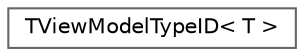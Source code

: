 digraph "Graphical Class Hierarchy"
{
 // INTERACTIVE_SVG=YES
 // LATEX_PDF_SIZE
  bgcolor="transparent";
  edge [fontname=Helvetica,fontsize=10,labelfontname=Helvetica,labelfontsize=10];
  node [fontname=Helvetica,fontsize=10,shape=box,height=0.2,width=0.4];
  rankdir="LR";
  Node0 [id="Node000000",label="TViewModelTypeID\< T \>",height=0.2,width=0.4,color="grey40", fillcolor="white", style="filled",URL="$db/d40/structTViewModelTypeID.html",tooltip=" "];
}
